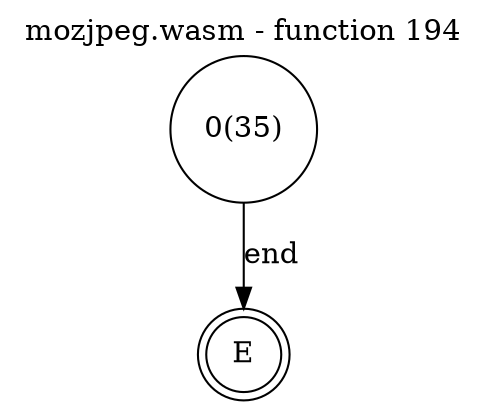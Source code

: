 digraph finite_state_machine {
    label = "mozjpeg.wasm - function 194"
    labelloc =  t
    labelfontsize = 16
    labelfontcolor = black
    labelfontname = "Helvetica"
    node [shape = doublecircle]; E ;
node [shape=circle, fontcolor=black, style="", label="0(35)"]0
node [shape=circle, fontcolor=black, style="", label="E"]E
    0 -> E[label="end"];
}
